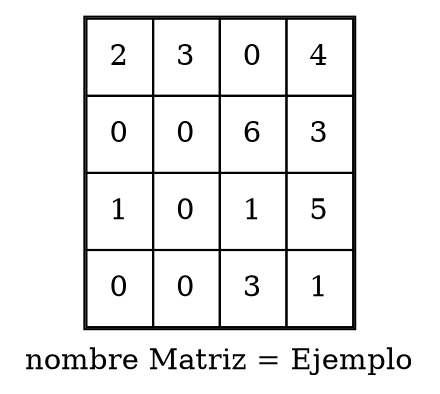  digraph G { 

            node[shape=plaintext]; 

            edge[style=invis]; 


            label="nombre Matriz = Ejemplo"

            matriz [
 label=<<TABLE border ="1" cellspacing="0" cellpadding="10">

               <tr>
<td>2</td>
<td>3</td>
<td>0</td>
<td>4</td>
   </tr>
   <tr>
<td>0</td>
<td>0</td>
<td>6</td>
<td>3</td>
   </tr>
   <tr>
<td>1</td>
<td>0</td>
<td>1</td>
<td>5</td>
   </tr>
   <tr>
<td>0</td>
<td>0</td>
<td>3</td>
<td>1</td>
   </tr>
 </TABLE>

            >];
        }
        